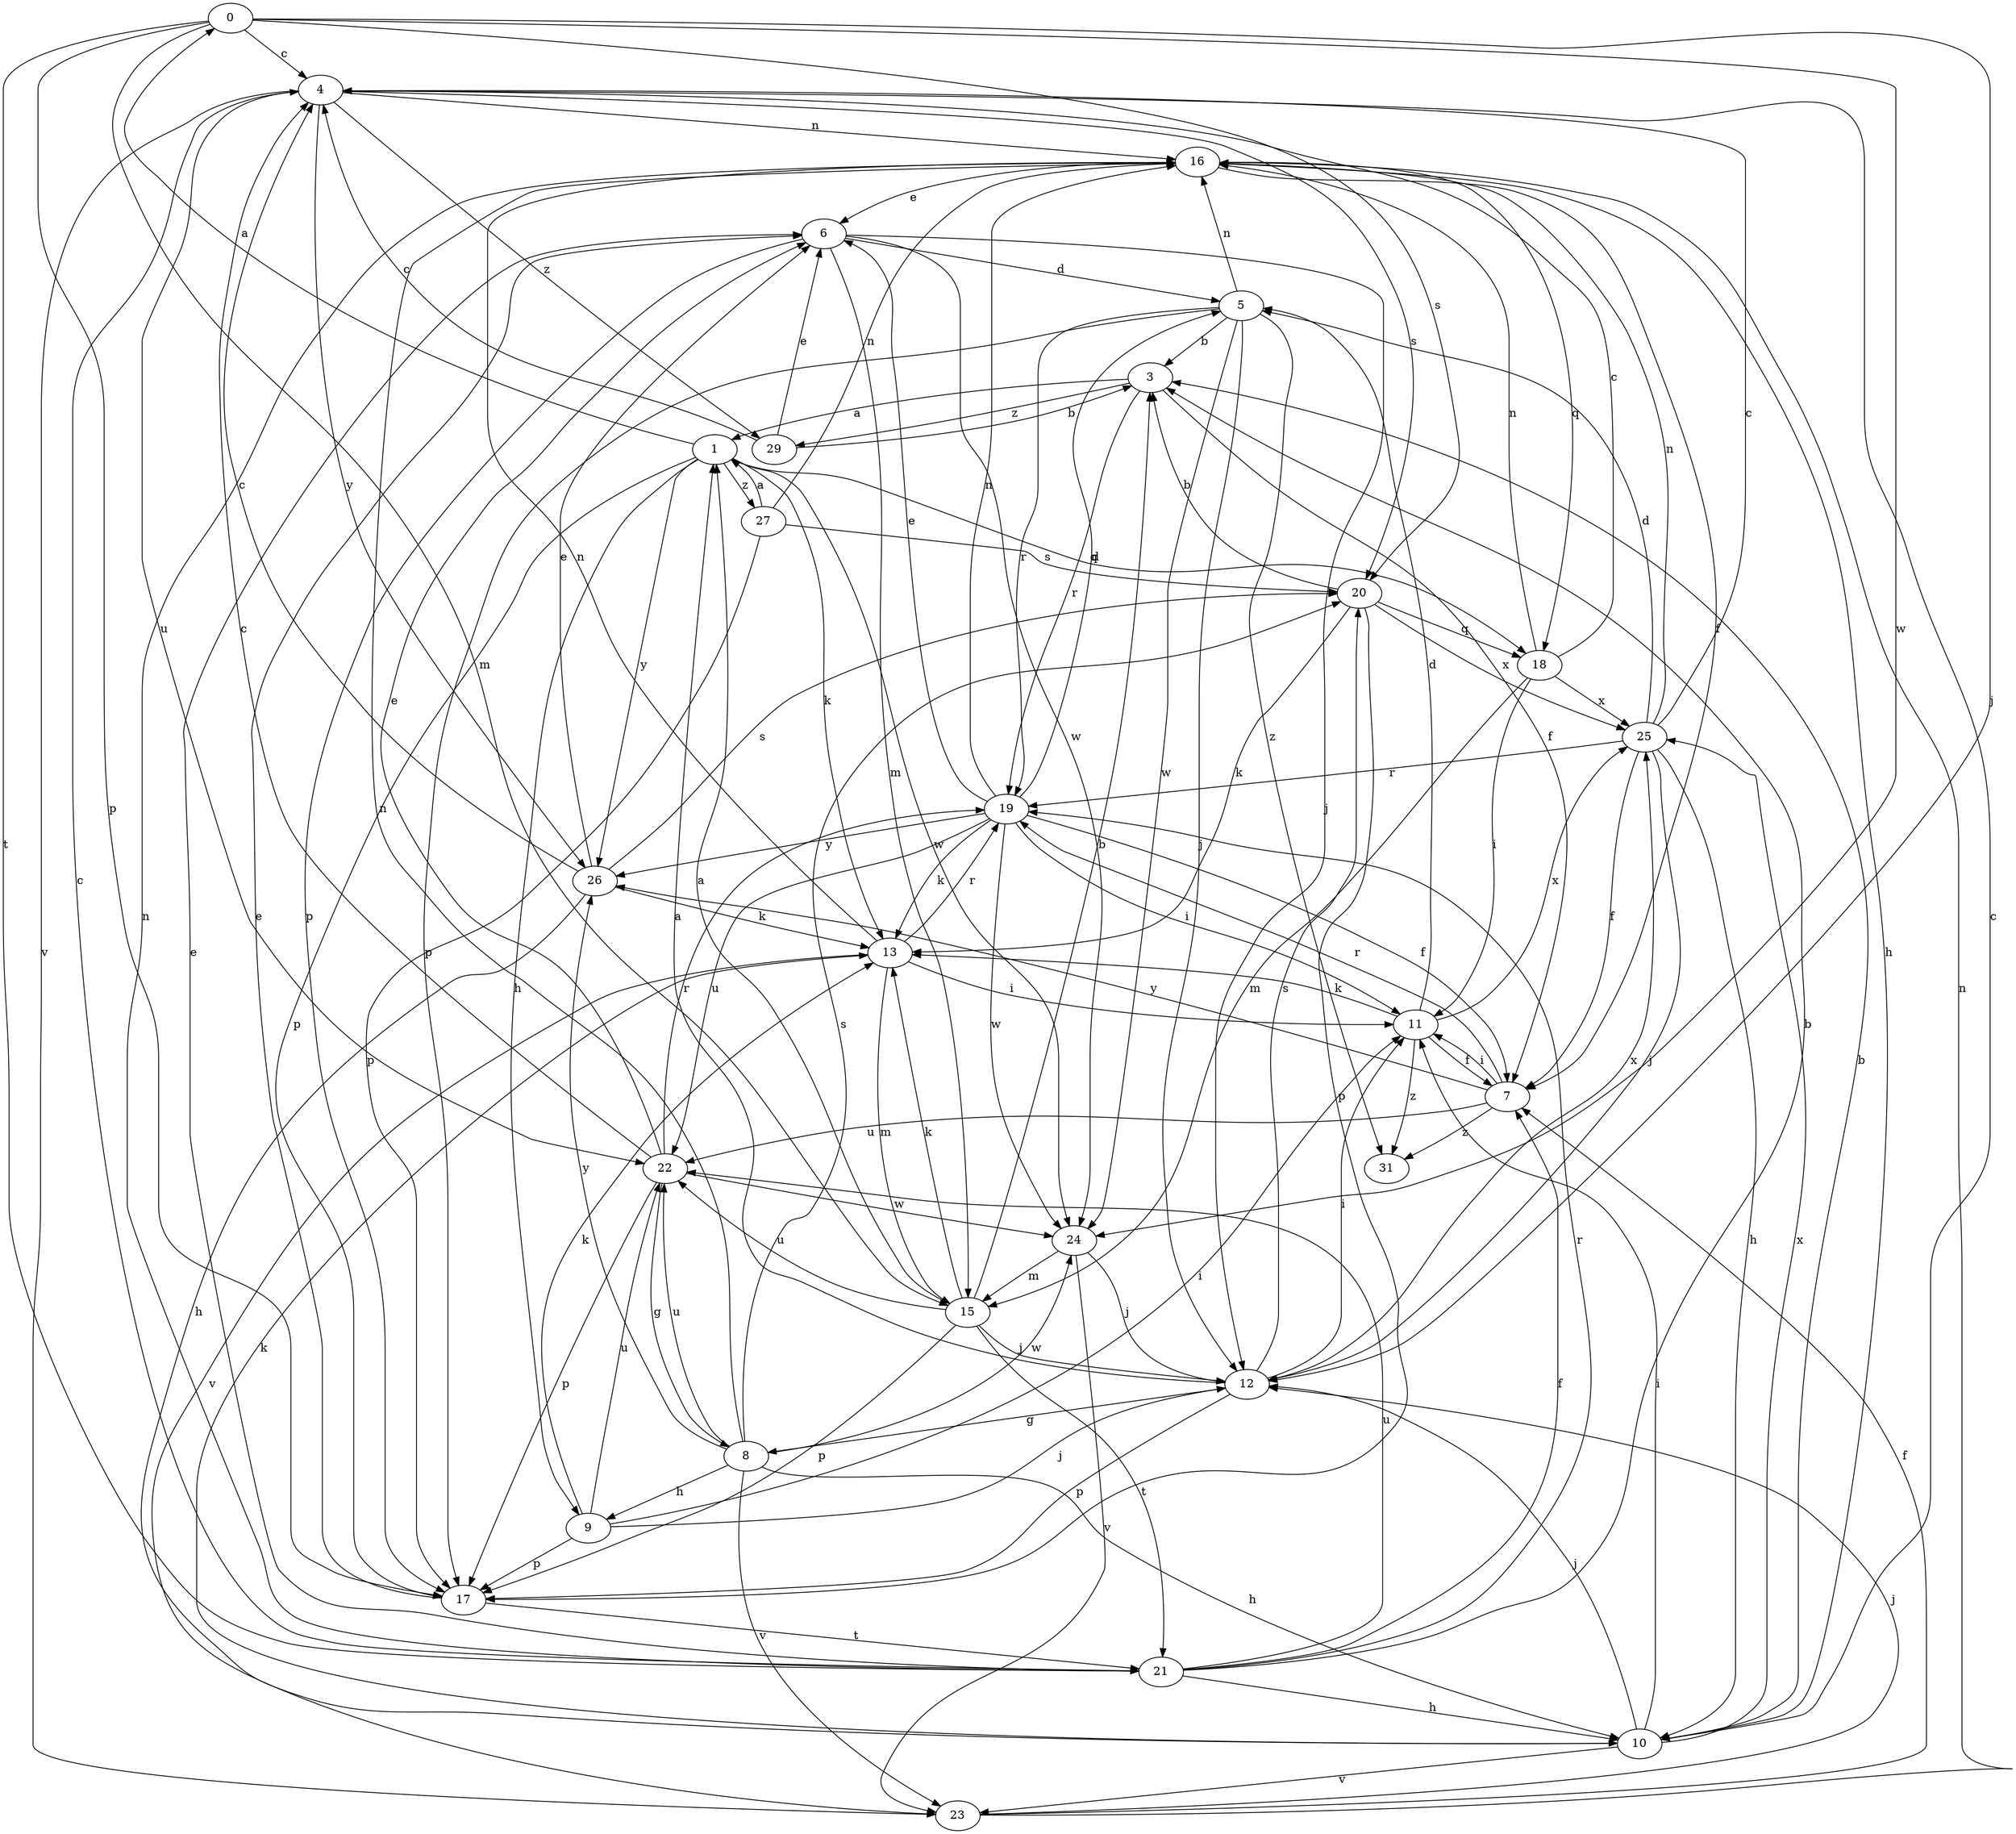 strict digraph  {
0;
1;
3;
4;
5;
6;
7;
8;
9;
10;
11;
12;
13;
15;
16;
17;
18;
19;
20;
21;
22;
23;
24;
25;
26;
27;
29;
31;
0 -> 4  [label=c];
0 -> 12  [label=j];
0 -> 15  [label=m];
0 -> 17  [label=p];
0 -> 20  [label=s];
0 -> 21  [label=t];
0 -> 24  [label=w];
1 -> 0  [label=a];
1 -> 9  [label=h];
1 -> 13  [label=k];
1 -> 17  [label=p];
1 -> 18  [label=q];
1 -> 24  [label=w];
1 -> 26  [label=y];
1 -> 27  [label=z];
3 -> 1  [label=a];
3 -> 7  [label=f];
3 -> 19  [label=r];
3 -> 29  [label=z];
4 -> 16  [label=n];
4 -> 20  [label=s];
4 -> 22  [label=u];
4 -> 23  [label=v];
4 -> 26  [label=y];
4 -> 29  [label=z];
5 -> 3  [label=b];
5 -> 12  [label=j];
5 -> 16  [label=n];
5 -> 17  [label=p];
5 -> 19  [label=r];
5 -> 24  [label=w];
5 -> 31  [label=z];
6 -> 5  [label=d];
6 -> 12  [label=j];
6 -> 15  [label=m];
6 -> 17  [label=p];
6 -> 24  [label=w];
7 -> 11  [label=i];
7 -> 19  [label=r];
7 -> 22  [label=u];
7 -> 26  [label=y];
7 -> 31  [label=z];
8 -> 9  [label=h];
8 -> 10  [label=h];
8 -> 16  [label=n];
8 -> 20  [label=s];
8 -> 22  [label=u];
8 -> 23  [label=v];
8 -> 24  [label=w];
8 -> 26  [label=y];
9 -> 11  [label=i];
9 -> 12  [label=j];
9 -> 13  [label=k];
9 -> 17  [label=p];
9 -> 22  [label=u];
10 -> 3  [label=b];
10 -> 4  [label=c];
10 -> 11  [label=i];
10 -> 12  [label=j];
10 -> 13  [label=k];
10 -> 23  [label=v];
10 -> 25  [label=x];
11 -> 5  [label=d];
11 -> 7  [label=f];
11 -> 13  [label=k];
11 -> 25  [label=x];
11 -> 31  [label=z];
12 -> 1  [label=a];
12 -> 8  [label=g];
12 -> 11  [label=i];
12 -> 17  [label=p];
12 -> 20  [label=s];
12 -> 25  [label=x];
13 -> 11  [label=i];
13 -> 15  [label=m];
13 -> 16  [label=n];
13 -> 19  [label=r];
13 -> 23  [label=v];
15 -> 1  [label=a];
15 -> 3  [label=b];
15 -> 12  [label=j];
15 -> 13  [label=k];
15 -> 17  [label=p];
15 -> 21  [label=t];
15 -> 22  [label=u];
16 -> 6  [label=e];
16 -> 7  [label=f];
16 -> 10  [label=h];
16 -> 18  [label=q];
17 -> 6  [label=e];
17 -> 21  [label=t];
18 -> 4  [label=c];
18 -> 11  [label=i];
18 -> 15  [label=m];
18 -> 16  [label=n];
18 -> 25  [label=x];
19 -> 5  [label=d];
19 -> 6  [label=e];
19 -> 7  [label=f];
19 -> 11  [label=i];
19 -> 13  [label=k];
19 -> 16  [label=n];
19 -> 22  [label=u];
19 -> 24  [label=w];
19 -> 26  [label=y];
20 -> 3  [label=b];
20 -> 13  [label=k];
20 -> 17  [label=p];
20 -> 18  [label=q];
20 -> 25  [label=x];
21 -> 3  [label=b];
21 -> 4  [label=c];
21 -> 6  [label=e];
21 -> 7  [label=f];
21 -> 10  [label=h];
21 -> 16  [label=n];
21 -> 19  [label=r];
21 -> 22  [label=u];
22 -> 4  [label=c];
22 -> 6  [label=e];
22 -> 8  [label=g];
22 -> 17  [label=p];
22 -> 19  [label=r];
22 -> 24  [label=w];
23 -> 7  [label=f];
23 -> 12  [label=j];
23 -> 16  [label=n];
24 -> 12  [label=j];
24 -> 15  [label=m];
24 -> 23  [label=v];
25 -> 4  [label=c];
25 -> 5  [label=d];
25 -> 7  [label=f];
25 -> 10  [label=h];
25 -> 12  [label=j];
25 -> 16  [label=n];
25 -> 19  [label=r];
26 -> 4  [label=c];
26 -> 6  [label=e];
26 -> 10  [label=h];
26 -> 13  [label=k];
26 -> 20  [label=s];
27 -> 1  [label=a];
27 -> 16  [label=n];
27 -> 17  [label=p];
27 -> 20  [label=s];
29 -> 3  [label=b];
29 -> 4  [label=c];
29 -> 6  [label=e];
}

